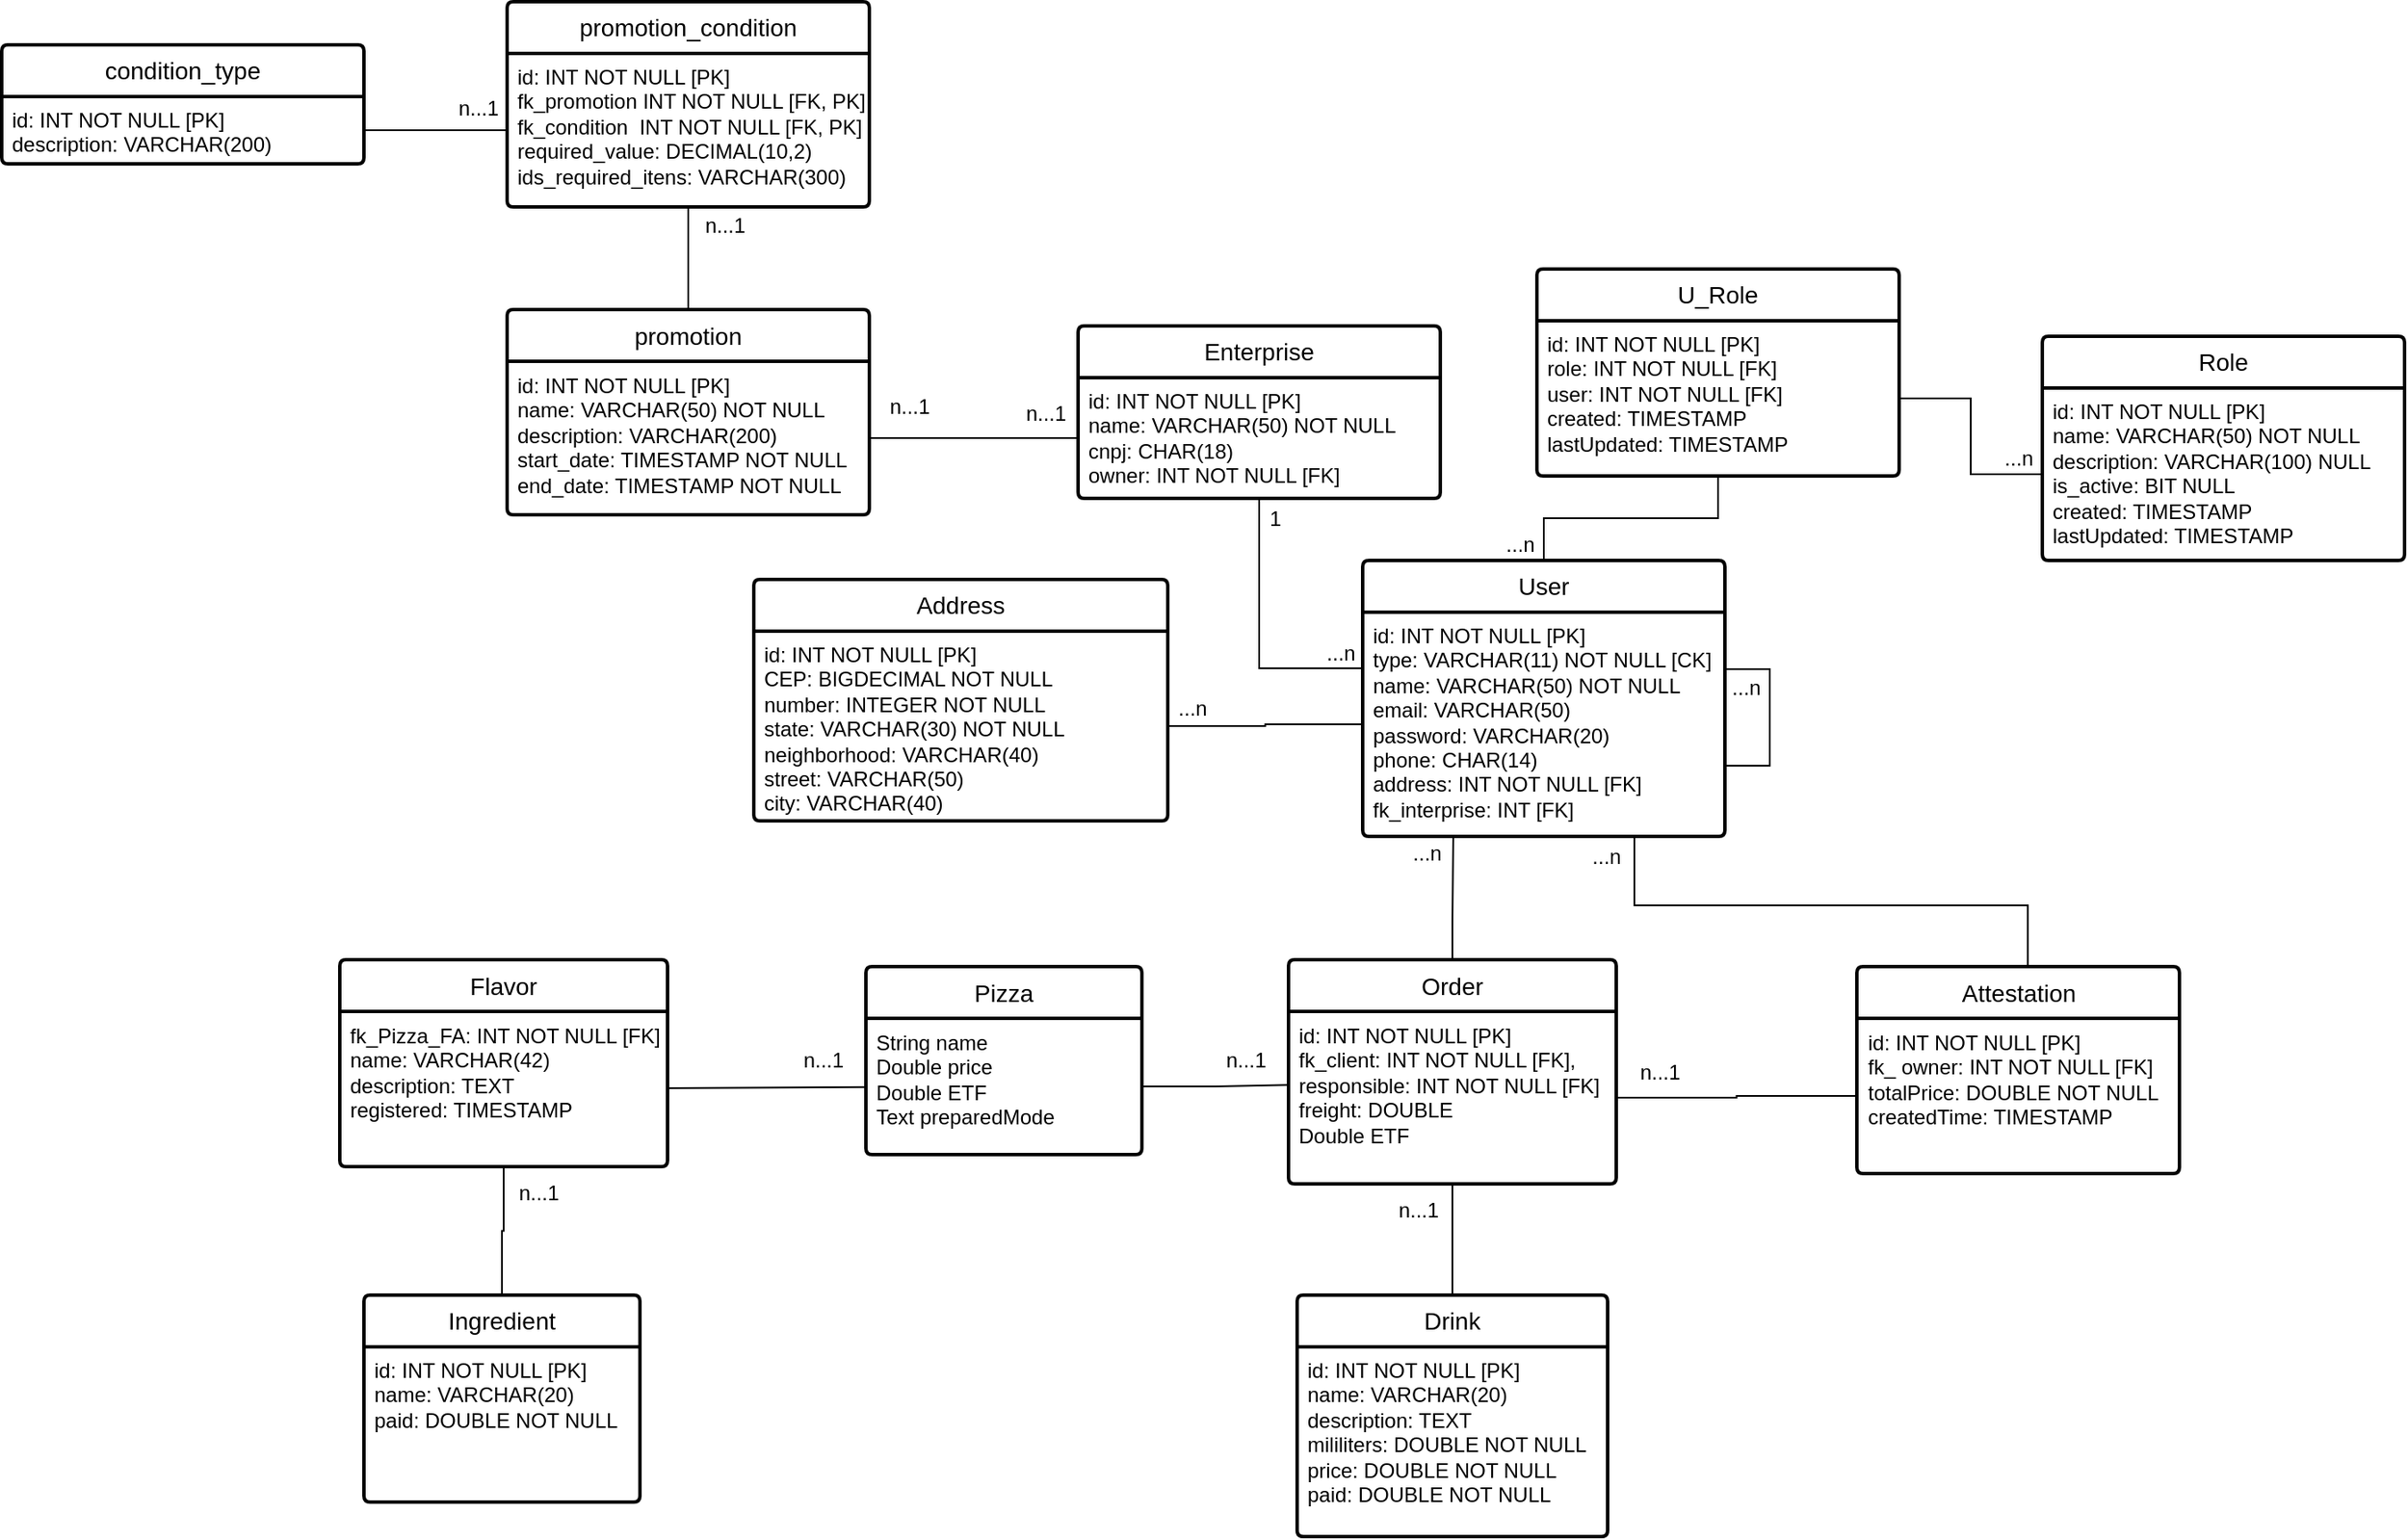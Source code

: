 <mxfile version="24.7.17">
  <diagram name="Sketch_2-DER" id="aQoRqaZT2SheD9bb61_-">
    <mxGraphModel dx="2014" dy="1557" grid="1" gridSize="10" guides="1" tooltips="1" connect="1" arrows="1" fold="1" page="1" pageScale="1" pageWidth="1300" pageHeight="800" math="0" shadow="0">
      <root>
        <mxCell id="IYhFPf9mrqB7L1QwRumR-0" />
        <mxCell id="IYhFPf9mrqB7L1QwRumR-1" parent="IYhFPf9mrqB7L1QwRumR-0" />
        <mxCell id="IYhFPf9mrqB7L1QwRumR-2" value="n...1" style="text;html=1;align=center;verticalAlign=middle;resizable=0;points=[];autosize=1;strokeColor=none;fillColor=none;" parent="IYhFPf9mrqB7L1QwRumR-1" vertex="1">
          <mxGeometry x="543" y="455" width="50" height="30" as="geometry" />
        </mxCell>
        <mxCell id="IYhFPf9mrqB7L1QwRumR-5" style="edgeStyle=orthogonalEdgeStyle;rounded=0;orthogonalLoop=1;jettySize=auto;html=1;entryX=0.5;entryY=1;entryDx=0;entryDy=0;endArrow=none;endFill=0;" parent="IYhFPf9mrqB7L1QwRumR-1" source="IYhFPf9mrqB7L1QwRumR-6" target="IYhFPf9mrqB7L1QwRumR-79" edge="1">
          <mxGeometry relative="1" as="geometry" />
        </mxCell>
        <mxCell id="IYhFPf9mrqB7L1QwRumR-6" value="User" style="swimlane;childLayout=stackLayout;horizontal=1;startSize=30;horizontalStack=0;rounded=1;fontSize=14;fontStyle=0;strokeWidth=2;resizeParent=0;resizeLast=1;shadow=0;dashed=0;align=center;arcSize=4;whiteSpace=wrap;html=1;" parent="IYhFPf9mrqB7L1QwRumR-1" vertex="1">
          <mxGeometry x="636" y="180" width="210" height="160" as="geometry" />
        </mxCell>
        <mxCell id="IYhFPf9mrqB7L1QwRumR-7" value="&lt;div&gt;id: INT NOT NULL [PK]&lt;/div&gt;&lt;div&gt;&lt;span style=&quot;background-color: initial;&quot;&gt;type: VARCHAR(11) NOT NULL [CK]&lt;/span&gt;&lt;/div&gt;&lt;div&gt;&lt;span style=&quot;background-color: initial;&quot;&gt;name:&amp;nbsp;&lt;/span&gt;VARCHAR(50) NOT NULL&amp;nbsp;&lt;/div&gt;&lt;div&gt;email:&amp;nbsp;&lt;span style=&quot;background-color: initial;&quot;&gt;VARCHAR(50)&lt;/span&gt;&lt;/div&gt;&lt;div&gt;password:&amp;nbsp;&lt;span style=&quot;background-color: initial;&quot;&gt;VARCHAR(20)&lt;/span&gt;&lt;/div&gt;&lt;div&gt;phone: CHAR(14)&lt;/div&gt;&lt;div&gt;&lt;span style=&quot;background-color: initial;&quot;&gt;address: INT NOT NULL [FK]&lt;/span&gt;&lt;/div&gt;&lt;div&gt;fk_interprise: INT [FK]&amp;nbsp; &lt;br&gt;&lt;/div&gt;&lt;div&gt;&lt;br&gt;&lt;/div&gt;&lt;div&gt;&lt;span style=&quot;background-color: initial;&quot;&gt;&lt;br&gt;&lt;/span&gt;&lt;/div&gt;&lt;div&gt;&lt;br&gt;&lt;/div&gt;&lt;div&gt;&lt;br&gt;&lt;/div&gt;" style="align=left;strokeColor=none;fillColor=none;spacingLeft=4;fontSize=12;verticalAlign=top;resizable=0;rotatable=0;part=1;html=1;" parent="IYhFPf9mrqB7L1QwRumR-6" vertex="1">
          <mxGeometry y="30" width="210" height="130" as="geometry" />
        </mxCell>
        <mxCell id="IYhFPf9mrqB7L1QwRumR-8" style="edgeStyle=orthogonalEdgeStyle;rounded=0;orthogonalLoop=1;jettySize=auto;html=1;entryX=1;entryY=0.25;entryDx=0;entryDy=0;endArrow=none;endFill=0;endSize=12;exitX=0.999;exitY=0.596;exitDx=0;exitDy=0;exitPerimeter=0;" parent="IYhFPf9mrqB7L1QwRumR-6" source="IYhFPf9mrqB7L1QwRumR-7" target="IYhFPf9mrqB7L1QwRumR-7" edge="1">
          <mxGeometry relative="1" as="geometry">
            <mxPoint x="221" y="120" as="sourcePoint" />
            <Array as="points">
              <mxPoint x="236" y="119" />
              <mxPoint x="236" y="63" />
              <mxPoint x="210" y="63" />
            </Array>
          </mxGeometry>
        </mxCell>
        <mxCell id="IYhFPf9mrqB7L1QwRumR-9" value="Flavor" style="swimlane;childLayout=stackLayout;horizontal=1;startSize=30;horizontalStack=0;rounded=1;fontSize=14;fontStyle=0;strokeWidth=2;resizeParent=0;resizeLast=1;shadow=0;dashed=0;align=center;arcSize=4;whiteSpace=wrap;html=1;" parent="IYhFPf9mrqB7L1QwRumR-1" vertex="1">
          <mxGeometry x="43" y="411.5" width="190" height="120" as="geometry" />
        </mxCell>
        <mxCell id="IYhFPf9mrqB7L1QwRumR-10" value="&lt;div&gt;fk_Pizza_FA: INT NOT NULL [FK]&lt;br&gt;&lt;/div&gt;&lt;div&gt;name: VARCHAR(42)&lt;/div&gt;&lt;div&gt;&lt;span style=&quot;background-color: initial;&quot;&gt;description: TEXT&lt;/span&gt;&amp;nbsp;&lt;/div&gt;&lt;div&gt;registered: TIMESTAMP&amp;nbsp;&lt;/div&gt;" style="align=left;strokeColor=none;fillColor=none;spacingLeft=4;fontSize=12;verticalAlign=top;resizable=0;rotatable=0;part=1;html=1;" parent="IYhFPf9mrqB7L1QwRumR-9" vertex="1">
          <mxGeometry y="30" width="190" height="90" as="geometry" />
        </mxCell>
        <mxCell id="IYhFPf9mrqB7L1QwRumR-11" value="Pizza" style="swimlane;childLayout=stackLayout;horizontal=1;startSize=30;horizontalStack=0;rounded=1;fontSize=14;fontStyle=0;strokeWidth=2;resizeParent=0;resizeLast=1;shadow=0;dashed=0;align=center;arcSize=4;whiteSpace=wrap;html=1;" parent="IYhFPf9mrqB7L1QwRumR-1" vertex="1">
          <mxGeometry x="348" y="415.5" width="160" height="109" as="geometry" />
        </mxCell>
        <mxCell id="IYhFPf9mrqB7L1QwRumR-12" value="&lt;div&gt;String name&lt;/div&gt;&lt;div&gt;Double price&lt;span style=&quot;background-color: initial;&quot;&gt;&amp;nbsp;&lt;/span&gt;&lt;/div&gt;&lt;div&gt;Double&amp;nbsp;ETF&lt;/div&gt;&lt;div&gt;Text preparedMode&lt;/div&gt;" style="align=left;strokeColor=none;fillColor=none;spacingLeft=4;fontSize=12;verticalAlign=top;resizable=0;rotatable=0;part=1;html=1;" parent="IYhFPf9mrqB7L1QwRumR-11" vertex="1">
          <mxGeometry y="30" width="160" height="79" as="geometry" />
        </mxCell>
        <mxCell id="IYhFPf9mrqB7L1QwRumR-13" style="edgeStyle=orthogonalEdgeStyle;rounded=0;orthogonalLoop=1;jettySize=auto;html=1;endArrow=none;endFill=0;entryX=0.25;entryY=1;entryDx=0;entryDy=0;" parent="IYhFPf9mrqB7L1QwRumR-1" source="IYhFPf9mrqB7L1QwRumR-14" target="IYhFPf9mrqB7L1QwRumR-7" edge="1">
          <mxGeometry relative="1" as="geometry">
            <Array as="points">
              <mxPoint x="688" y="391" />
              <mxPoint x="689" y="391" />
            </Array>
            <mxPoint x="697" y="361" as="targetPoint" />
          </mxGeometry>
        </mxCell>
        <mxCell id="IYhFPf9mrqB7L1QwRumR-14" value="Ord&lt;span style=&quot;background-color: initial;&quot;&gt;er&lt;/span&gt;" style="swimlane;childLayout=stackLayout;horizontal=1;startSize=30;horizontalStack=0;rounded=1;fontSize=14;fontStyle=0;strokeWidth=2;resizeParent=0;resizeLast=1;shadow=0;dashed=0;align=center;arcSize=4;whiteSpace=wrap;html=1;" parent="IYhFPf9mrqB7L1QwRumR-1" vertex="1">
          <mxGeometry x="593" y="411.5" width="190" height="130" as="geometry" />
        </mxCell>
        <mxCell id="IYhFPf9mrqB7L1QwRumR-15" value="&lt;div&gt;id: INT NOT NULL [PK]&lt;/div&gt;fk_client: INT NOT NULL [FK],&lt;br&gt;&lt;div&gt;&lt;span style=&quot;background-color: initial;&quot;&gt;responsible:&amp;nbsp;&lt;/span&gt;INT NOT NULL [FK]&lt;/div&gt;&lt;div&gt;&lt;span style=&quot;background-color: initial;&quot;&gt;freight:&amp;nbsp;&lt;/span&gt;DOUBLE &lt;br&gt;&lt;/div&gt;&lt;div&gt;Double ETF&lt;br&gt;&lt;/div&gt;" style="align=left;strokeColor=none;fillColor=none;spacingLeft=4;fontSize=12;verticalAlign=top;resizable=0;rotatable=0;part=1;html=1;" parent="IYhFPf9mrqB7L1QwRumR-14" vertex="1">
          <mxGeometry y="30" width="190" height="100" as="geometry" />
        </mxCell>
        <mxCell id="IYhFPf9mrqB7L1QwRumR-16" value="Address" style="swimlane;childLayout=stackLayout;horizontal=1;startSize=30;horizontalStack=0;rounded=1;fontSize=14;fontStyle=0;strokeWidth=2;resizeParent=0;resizeLast=1;shadow=0;dashed=0;align=center;arcSize=4;whiteSpace=wrap;html=1;" parent="IYhFPf9mrqB7L1QwRumR-1" vertex="1">
          <mxGeometry x="283" y="191" width="240" height="140" as="geometry" />
        </mxCell>
        <mxCell id="IYhFPf9mrqB7L1QwRumR-17" value="&lt;div&gt;id: INT NOT NULL [PK]&lt;/div&gt;CEP: BIGDECIMAL NOT NULL&lt;div&gt;number: INTEGER NOT NULL&lt;/div&gt;&lt;div&gt;state: VARCHAR(30) NOT NULL&lt;br&gt;&lt;/div&gt;&lt;div&gt;neighborhood: VARCHAR(40)&lt;/div&gt;&lt;div&gt;street: VARCHAR(50)&lt;/div&gt;&lt;div&gt;&lt;span style=&quot;background-color: initial;&quot;&gt;city:&amp;nbsp;&lt;/span&gt;VARCHAR(40)&amp;nbsp;&lt;/div&gt;" style="align=left;strokeColor=none;fillColor=none;spacingLeft=4;fontSize=12;verticalAlign=top;resizable=0;rotatable=0;part=1;html=1;" parent="IYhFPf9mrqB7L1QwRumR-16" vertex="1">
          <mxGeometry y="30" width="240" height="110" as="geometry" />
        </mxCell>
        <mxCell id="IYhFPf9mrqB7L1QwRumR-18" style="edgeStyle=orthogonalEdgeStyle;rounded=0;orthogonalLoop=1;jettySize=auto;html=1;exitX=0.53;exitY=0.006;exitDx=0;exitDy=0;endArrow=none;endFill=0;endSize=12;entryX=0.75;entryY=1;entryDx=0;entryDy=0;exitPerimeter=0;" parent="IYhFPf9mrqB7L1QwRumR-1" source="IYhFPf9mrqB7L1QwRumR-19" target="IYhFPf9mrqB7L1QwRumR-7" edge="1">
          <mxGeometry relative="1" as="geometry">
            <Array as="points">
              <mxPoint x="1022" y="380" />
              <mxPoint x="793" y="380" />
            </Array>
          </mxGeometry>
        </mxCell>
        <mxCell id="IYhFPf9mrqB7L1QwRumR-19" value="Attestation" style="swimlane;childLayout=stackLayout;horizontal=1;startSize=30;horizontalStack=0;rounded=1;fontSize=14;fontStyle=0;strokeWidth=2;resizeParent=0;resizeLast=1;shadow=0;dashed=0;align=center;arcSize=4;whiteSpace=wrap;html=1;" parent="IYhFPf9mrqB7L1QwRumR-1" vertex="1">
          <mxGeometry x="922.5" y="415.5" width="187" height="120" as="geometry" />
        </mxCell>
        <mxCell id="IYhFPf9mrqB7L1QwRumR-20" value="&lt;div&gt;id: INT NOT NULL [PK]&lt;/div&gt;&lt;div&gt;&lt;div&gt;&lt;span style=&quot;background-color: initial;&quot;&gt;fk_ owner: INT NOT NULL [FK]&lt;/span&gt;&lt;/div&gt;&lt;/div&gt;&lt;div&gt;&lt;span style=&quot;background-color: initial;&quot;&gt;totalPrice:&amp;nbsp;&lt;/span&gt;DOUBLE NOT NULL&lt;br&gt;&lt;/div&gt;&lt;div&gt;createdTime: TIMESTAMP&lt;/div&gt;&lt;div&gt;&lt;br&gt;&lt;/div&gt;" style="align=left;strokeColor=none;fillColor=none;spacingLeft=4;fontSize=12;verticalAlign=top;resizable=0;rotatable=0;part=1;html=1;" parent="IYhFPf9mrqB7L1QwRumR-19" vertex="1">
          <mxGeometry y="30" width="187" height="90" as="geometry" />
        </mxCell>
        <mxCell id="IYhFPf9mrqB7L1QwRumR-21" style="edgeStyle=orthogonalEdgeStyle;rounded=0;orthogonalLoop=1;jettySize=auto;html=1;endArrow=none;endFill=0;endSize=12;" parent="IYhFPf9mrqB7L1QwRumR-1" source="IYhFPf9mrqB7L1QwRumR-7" target="IYhFPf9mrqB7L1QwRumR-17" edge="1">
          <mxGeometry relative="1" as="geometry" />
        </mxCell>
        <mxCell id="1SV123-VRJGzfU0vfcqb-8" style="edgeStyle=orthogonalEdgeStyle;rounded=0;orthogonalLoop=1;jettySize=auto;html=1;fontSize=12;startSize=8;endSize=8;endArrow=none;endFill=0;" parent="IYhFPf9mrqB7L1QwRumR-1" source="IYhFPf9mrqB7L1QwRumR-23" target="IYhFPf9mrqB7L1QwRumR-15" edge="1">
          <mxGeometry relative="1" as="geometry" />
        </mxCell>
        <mxCell id="IYhFPf9mrqB7L1QwRumR-23" value="Drink" style="swimlane;childLayout=stackLayout;horizontal=1;startSize=30;horizontalStack=0;rounded=1;fontSize=14;fontStyle=0;strokeWidth=2;resizeParent=0;resizeLast=1;shadow=0;dashed=0;align=center;arcSize=4;whiteSpace=wrap;html=1;" parent="IYhFPf9mrqB7L1QwRumR-1" vertex="1">
          <mxGeometry x="598" y="606" width="180" height="140" as="geometry" />
        </mxCell>
        <mxCell id="IYhFPf9mrqB7L1QwRumR-24" value="&lt;div&gt;id: INT NOT NULL [PK]&lt;/div&gt;name: VARCHAR(20)&amp;nbsp;&lt;div&gt;description: TEXT&lt;br&gt;&lt;div&gt;mililiters: DOUBLE NOT NULL&lt;br&gt;&lt;div&gt;price: DOUBLE NOT NULL&lt;br&gt;paid: DOUBLE NOT NULL&lt;/div&gt;&lt;/div&gt;&lt;/div&gt;" style="align=left;strokeColor=none;fillColor=none;spacingLeft=4;fontSize=12;verticalAlign=top;resizable=0;rotatable=0;part=1;html=1;" parent="IYhFPf9mrqB7L1QwRumR-23" vertex="1">
          <mxGeometry y="30" width="180" height="110" as="geometry" />
        </mxCell>
        <mxCell id="1SV123-VRJGzfU0vfcqb-6" style="edgeStyle=orthogonalEdgeStyle;rounded=0;orthogonalLoop=1;jettySize=auto;html=1;entryX=0.5;entryY=1;entryDx=0;entryDy=0;fontSize=12;startSize=8;endSize=8;endArrow=none;endFill=0;" parent="IYhFPf9mrqB7L1QwRumR-1" source="IYhFPf9mrqB7L1QwRumR-27" target="IYhFPf9mrqB7L1QwRumR-10" edge="1">
          <mxGeometry relative="1" as="geometry" />
        </mxCell>
        <mxCell id="IYhFPf9mrqB7L1QwRumR-27" value="Ingredient" style="swimlane;childLayout=stackLayout;horizontal=1;startSize=30;horizontalStack=0;rounded=1;fontSize=14;fontStyle=0;strokeWidth=2;resizeParent=0;resizeLast=1;shadow=0;dashed=0;align=center;arcSize=4;whiteSpace=wrap;html=1;" parent="IYhFPf9mrqB7L1QwRumR-1" vertex="1">
          <mxGeometry x="57" y="606" width="160" height="120" as="geometry" />
        </mxCell>
        <mxCell id="IYhFPf9mrqB7L1QwRumR-28" value="&lt;div&gt;id: INT NOT NULL [PK]&lt;/div&gt;&lt;div&gt;name: VARCHAR(20)&lt;/div&gt;&lt;div&gt;paid: DOUBLE NOT NULL&amp;nbsp;&lt;br&gt;&lt;/div&gt;" style="align=left;strokeColor=none;fillColor=none;spacingLeft=4;fontSize=12;verticalAlign=top;resizable=0;rotatable=0;part=1;html=1;" parent="IYhFPf9mrqB7L1QwRumR-27" vertex="1">
          <mxGeometry y="30" width="160" height="90" as="geometry" />
        </mxCell>
        <mxCell id="IYhFPf9mrqB7L1QwRumR-55" style="edgeStyle=orthogonalEdgeStyle;rounded=0;orthogonalLoop=1;jettySize=auto;html=1;endArrow=none;endFill=0;entryX=0.002;entryY=0.426;entryDx=0;entryDy=0;entryPerimeter=0;" parent="IYhFPf9mrqB7L1QwRumR-1" source="IYhFPf9mrqB7L1QwRumR-12" target="IYhFPf9mrqB7L1QwRumR-15" edge="1">
          <mxGeometry relative="1" as="geometry">
            <mxPoint x="313" y="491.471" as="targetPoint" />
          </mxGeometry>
        </mxCell>
        <mxCell id="IYhFPf9mrqB7L1QwRumR-61" value="...&lt;span style=&quot;background-color: initial;&quot;&gt;n&lt;/span&gt;" style="text;html=1;align=center;verticalAlign=middle;resizable=0;points=[];autosize=1;strokeColor=none;fillColor=none;" parent="IYhFPf9mrqB7L1QwRumR-1" vertex="1">
          <mxGeometry x="517" y="251" width="40" height="30" as="geometry" />
        </mxCell>
        <mxCell id="IYhFPf9mrqB7L1QwRumR-62" value="...&lt;span style=&quot;background-color: initial;&quot;&gt;n&lt;/span&gt;" style="text;html=1;align=center;verticalAlign=middle;resizable=0;points=[];autosize=1;strokeColor=none;fillColor=none;" parent="IYhFPf9mrqB7L1QwRumR-1" vertex="1">
          <mxGeometry x="838" y="239" width="40" height="30" as="geometry" />
        </mxCell>
        <mxCell id="IYhFPf9mrqB7L1QwRumR-63" value="...&lt;span style=&quot;background-color: initial;&quot;&gt;n&lt;/span&gt;" style="text;html=1;align=center;verticalAlign=middle;resizable=0;points=[];autosize=1;strokeColor=none;fillColor=none;" parent="IYhFPf9mrqB7L1QwRumR-1" vertex="1">
          <mxGeometry x="653" y="335" width="40" height="30" as="geometry" />
        </mxCell>
        <mxCell id="IYhFPf9mrqB7L1QwRumR-64" value="...&lt;span style=&quot;background-color: initial;&quot;&gt;n&lt;/span&gt;" style="text;html=1;align=center;verticalAlign=middle;resizable=0;points=[];autosize=1;strokeColor=none;fillColor=none;" parent="IYhFPf9mrqB7L1QwRumR-1" vertex="1">
          <mxGeometry x="757" y="337" width="40" height="30" as="geometry" />
        </mxCell>
        <mxCell id="IYhFPf9mrqB7L1QwRumR-69" value="n...1" style="text;html=1;align=center;verticalAlign=middle;resizable=0;points=[];autosize=1;strokeColor=none;fillColor=none;" parent="IYhFPf9mrqB7L1QwRumR-1" vertex="1">
          <mxGeometry x="783" y="461.5" width="50" height="30" as="geometry" />
        </mxCell>
        <mxCell id="IYhFPf9mrqB7L1QwRumR-71" value="Enterprise" style="swimlane;childLayout=stackLayout;horizontal=1;startSize=30;horizontalStack=0;rounded=1;fontSize=14;fontStyle=0;strokeWidth=2;resizeParent=0;resizeLast=1;shadow=0;dashed=0;align=center;arcSize=4;whiteSpace=wrap;html=1;" parent="IYhFPf9mrqB7L1QwRumR-1" vertex="1">
          <mxGeometry x="471" y="44" width="210" height="100" as="geometry" />
        </mxCell>
        <mxCell id="IYhFPf9mrqB7L1QwRumR-72" value="&lt;div&gt;id: INT NOT NULL [PK]&lt;/div&gt;&lt;div&gt;&lt;span style=&quot;background-color: initial;&quot;&gt;name:&amp;nbsp;&lt;/span&gt;VARCHAR(50) NOT NULL&amp;nbsp;&lt;/div&gt;&lt;div&gt;cnpj: &lt;span style=&quot;background-color: initial;&quot;&gt;CHAR(18)&lt;/span&gt;&lt;/div&gt;&lt;div&gt;&lt;span style=&quot;background-color: initial;&quot;&gt;owner: INT NOT NULL [FK]&lt;br&gt;&lt;/span&gt;&lt;/div&gt;" style="align=left;strokeColor=none;fillColor=none;spacingLeft=4;fontSize=12;verticalAlign=top;resizable=0;rotatable=0;part=1;html=1;" parent="IYhFPf9mrqB7L1QwRumR-71" vertex="1">
          <mxGeometry y="30" width="210" height="70" as="geometry" />
        </mxCell>
        <mxCell id="IYhFPf9mrqB7L1QwRumR-73" style="edgeStyle=orthogonalEdgeStyle;rounded=0;orthogonalLoop=1;jettySize=auto;html=1;entryX=0;entryY=0.25;entryDx=0;entryDy=0;endArrow=none;endFill=0;" parent="IYhFPf9mrqB7L1QwRumR-1" source="IYhFPf9mrqB7L1QwRumR-72" target="IYhFPf9mrqB7L1QwRumR-7" edge="1">
          <mxGeometry relative="1" as="geometry" />
        </mxCell>
        <mxCell id="IYhFPf9mrqB7L1QwRumR-74" value="...&lt;span style=&quot;background-color: initial;&quot;&gt;n&lt;/span&gt;" style="text;html=1;align=center;verticalAlign=middle;resizable=0;points=[];autosize=1;strokeColor=none;fillColor=none;" parent="IYhFPf9mrqB7L1QwRumR-1" vertex="1">
          <mxGeometry x="603" y="219" width="40" height="30" as="geometry" />
        </mxCell>
        <mxCell id="IYhFPf9mrqB7L1QwRumR-75" value="1" style="text;html=1;align=center;verticalAlign=middle;resizable=0;points=[];autosize=1;strokeColor=none;fillColor=none;" parent="IYhFPf9mrqB7L1QwRumR-1" vertex="1">
          <mxGeometry x="570" y="141" width="30" height="30" as="geometry" />
        </mxCell>
        <mxCell id="IYhFPf9mrqB7L1QwRumR-76" value="Role" style="swimlane;childLayout=stackLayout;horizontal=1;startSize=30;horizontalStack=0;rounded=1;fontSize=14;fontStyle=0;strokeWidth=2;resizeParent=0;resizeLast=1;shadow=0;dashed=0;align=center;arcSize=4;whiteSpace=wrap;html=1;" parent="IYhFPf9mrqB7L1QwRumR-1" vertex="1">
          <mxGeometry x="1030" y="50" width="210" height="130" as="geometry" />
        </mxCell>
        <mxCell id="IYhFPf9mrqB7L1QwRumR-77" value="&lt;div&gt;id: INT NOT NULL [PK]&lt;/div&gt;&lt;div&gt;&lt;span style=&quot;background-color: initial;&quot;&gt;name:&amp;nbsp;&lt;/span&gt;VARCHAR(50) NOT NULL&amp;nbsp;&lt;/div&gt;&lt;div&gt;description: VARCHAR(100) NULL&lt;/div&gt;&lt;div&gt;&lt;div&gt;is_active: BIT NULL&amp;nbsp;&lt;/div&gt;&lt;div&gt;created: TIMESTAMP&lt;/div&gt;&lt;div&gt;lastUpdated: TIMESTAMP&lt;/div&gt;&lt;/div&gt;" style="align=left;strokeColor=none;fillColor=none;spacingLeft=4;fontSize=12;verticalAlign=top;resizable=0;rotatable=0;part=1;html=1;" parent="IYhFPf9mrqB7L1QwRumR-76" vertex="1">
          <mxGeometry y="30" width="210" height="100" as="geometry" />
        </mxCell>
        <mxCell id="IYhFPf9mrqB7L1QwRumR-78" value="U_Role" style="swimlane;childLayout=stackLayout;horizontal=1;startSize=30;horizontalStack=0;rounded=1;fontSize=14;fontStyle=0;strokeWidth=2;resizeParent=0;resizeLast=1;shadow=0;dashed=0;align=center;arcSize=4;whiteSpace=wrap;html=1;" parent="IYhFPf9mrqB7L1QwRumR-1" vertex="1">
          <mxGeometry x="737" y="11" width="210" height="120" as="geometry" />
        </mxCell>
        <mxCell id="IYhFPf9mrqB7L1QwRumR-79" value="&lt;div&gt;id: INT NOT NULL [PK]&lt;/div&gt;&lt;div&gt;&lt;span style=&quot;background-color: initial;&quot;&gt;role:&amp;nbsp;&lt;/span&gt;INT NOT NULL [FK]&amp;nbsp;&lt;/div&gt;&lt;div&gt;user: INT NOT NULL [FK]&lt;/div&gt;&lt;div&gt;&lt;div&gt;&lt;span style=&quot;background-color: initial;&quot;&gt;created: TIMESTAMP&lt;/span&gt;&lt;/div&gt;&lt;div&gt;&lt;span style=&quot;background-color: initial;&quot;&gt;lastUpdated: TIMESTAMP&lt;/span&gt;&lt;br&gt;&lt;/div&gt;&lt;/div&gt;" style="align=left;strokeColor=none;fillColor=none;spacingLeft=4;fontSize=12;verticalAlign=top;resizable=0;rotatable=0;part=1;html=1;" parent="IYhFPf9mrqB7L1QwRumR-78" vertex="1">
          <mxGeometry y="30" width="210" height="90" as="geometry" />
        </mxCell>
        <mxCell id="IYhFPf9mrqB7L1QwRumR-80" value="...&lt;span style=&quot;background-color: initial;&quot;&gt;n&lt;/span&gt;" style="text;html=1;align=center;verticalAlign=middle;resizable=0;points=[];autosize=1;strokeColor=none;fillColor=none;" parent="IYhFPf9mrqB7L1QwRumR-1" vertex="1">
          <mxGeometry x="707" y="156" width="40" height="30" as="geometry" />
        </mxCell>
        <mxCell id="IYhFPf9mrqB7L1QwRumR-81" style="edgeStyle=orthogonalEdgeStyle;rounded=0;orthogonalLoop=1;jettySize=auto;html=1;endArrow=none;endFill=0;" parent="IYhFPf9mrqB7L1QwRumR-1" source="IYhFPf9mrqB7L1QwRumR-79" target="IYhFPf9mrqB7L1QwRumR-77" edge="1">
          <mxGeometry relative="1" as="geometry" />
        </mxCell>
        <mxCell id="IYhFPf9mrqB7L1QwRumR-82" value="...&lt;span style=&quot;background-color: initial;&quot;&gt;n&lt;/span&gt;" style="text;html=1;align=center;verticalAlign=middle;resizable=0;points=[];autosize=1;strokeColor=none;fillColor=none;" parent="IYhFPf9mrqB7L1QwRumR-1" vertex="1">
          <mxGeometry x="996" y="106" width="40" height="30" as="geometry" />
        </mxCell>
        <mxCell id="1SV123-VRJGzfU0vfcqb-4" style="edgeStyle=none;curved=1;rounded=0;orthogonalLoop=1;jettySize=auto;html=1;fontSize=12;startSize=8;endSize=8;endArrow=none;endFill=0;" parent="IYhFPf9mrqB7L1QwRumR-1" source="IYhFPf9mrqB7L1QwRumR-10" target="IYhFPf9mrqB7L1QwRumR-12" edge="1">
          <mxGeometry relative="1" as="geometry" />
        </mxCell>
        <mxCell id="1SV123-VRJGzfU0vfcqb-5" value="n...1" style="text;html=1;align=center;verticalAlign=middle;resizable=0;points=[];autosize=1;strokeColor=none;fillColor=none;" parent="IYhFPf9mrqB7L1QwRumR-1" vertex="1">
          <mxGeometry x="298" y="455" width="50" height="30" as="geometry" />
        </mxCell>
        <mxCell id="1SV123-VRJGzfU0vfcqb-7" value="n...1" style="text;html=1;align=center;verticalAlign=middle;resizable=0;points=[];autosize=1;strokeColor=none;fillColor=none;" parent="IYhFPf9mrqB7L1QwRumR-1" vertex="1">
          <mxGeometry x="133" y="531.5" width="50" height="30" as="geometry" />
        </mxCell>
        <mxCell id="1SV123-VRJGzfU0vfcqb-9" value="n...1" style="text;html=1;align=center;verticalAlign=middle;resizable=0;points=[];autosize=1;strokeColor=none;fillColor=none;" parent="IYhFPf9mrqB7L1QwRumR-1" vertex="1">
          <mxGeometry x="643" y="541.5" width="50" height="30" as="geometry" />
        </mxCell>
        <mxCell id="1SV123-VRJGzfU0vfcqb-10" style="edgeStyle=orthogonalEdgeStyle;rounded=0;orthogonalLoop=1;jettySize=auto;html=1;entryX=1;entryY=0.5;entryDx=0;entryDy=0;fontSize=12;startSize=8;endSize=8;endArrow=none;endFill=0;" parent="IYhFPf9mrqB7L1QwRumR-1" source="IYhFPf9mrqB7L1QwRumR-20" target="IYhFPf9mrqB7L1QwRumR-15" edge="1">
          <mxGeometry relative="1" as="geometry" />
        </mxCell>
        <mxCell id="b6n5kPwh8r5M_k73Ronb-7" value="" style="edgeStyle=orthogonalEdgeStyle;rounded=0;orthogonalLoop=1;jettySize=auto;html=1;endArrow=none;endFill=0;" edge="1" parent="IYhFPf9mrqB7L1QwRumR-1" source="b6n5kPwh8r5M_k73Ronb-0" target="b6n5kPwh8r5M_k73Ronb-3">
          <mxGeometry relative="1" as="geometry" />
        </mxCell>
        <mxCell id="b6n5kPwh8r5M_k73Ronb-0" value="promotion" style="swimlane;childLayout=stackLayout;horizontal=1;startSize=30;horizontalStack=0;rounded=1;fontSize=14;fontStyle=0;strokeWidth=2;resizeParent=0;resizeLast=1;shadow=0;dashed=0;align=center;arcSize=4;whiteSpace=wrap;html=1;" vertex="1" parent="IYhFPf9mrqB7L1QwRumR-1">
          <mxGeometry x="140" y="34.5" width="210" height="119" as="geometry" />
        </mxCell>
        <mxCell id="b6n5kPwh8r5M_k73Ronb-1" value="&lt;div&gt;id: INT NOT NULL [PK]&lt;/div&gt;&lt;div&gt;&lt;span style=&quot;background-color: initial;&quot;&gt;name:&amp;nbsp;&lt;/span&gt;VARCHAR(50) NOT NULL&amp;nbsp;&lt;/div&gt;&lt;div&gt;description: VARCHAR&lt;span style=&quot;background-color: initial;&quot;&gt;(200)&lt;/span&gt;&lt;/div&gt;&lt;div&gt;&lt;span style=&quot;background-color: initial;&quot;&gt;start_date: TIMESTAMP NOT NULL&lt;br&gt;&lt;/span&gt;&lt;/div&gt;&lt;div&gt;&lt;span style=&quot;background-color: initial;&quot;&gt;end_date: TIMESTAMP NOT NULL&lt;br&gt;&lt;/span&gt;&lt;/div&gt;" style="align=left;strokeColor=none;fillColor=none;spacingLeft=4;fontSize=12;verticalAlign=top;resizable=0;rotatable=0;part=1;html=1;" vertex="1" parent="b6n5kPwh8r5M_k73Ronb-0">
          <mxGeometry y="30" width="210" height="89" as="geometry" />
        </mxCell>
        <mxCell id="b6n5kPwh8r5M_k73Ronb-2" value="promotion_condition" style="swimlane;childLayout=stackLayout;horizontal=1;startSize=30;horizontalStack=0;rounded=1;fontSize=14;fontStyle=0;strokeWidth=2;resizeParent=0;resizeLast=1;shadow=0;dashed=0;align=center;arcSize=4;whiteSpace=wrap;html=1;" vertex="1" parent="IYhFPf9mrqB7L1QwRumR-1">
          <mxGeometry x="140" y="-144" width="210" height="119" as="geometry" />
        </mxCell>
        <mxCell id="b6n5kPwh8r5M_k73Ronb-3" value="&lt;div&gt;id: INT NOT NULL [PK]&lt;/div&gt;&lt;div&gt;&lt;span style=&quot;background-color: initial;&quot;&gt;fk_promotion INT NOT NULL&lt;/span&gt; [FK, PK] &lt;br&gt;&lt;/div&gt;&lt;div&gt;&lt;span style=&quot;background-color: initial;&quot;&gt;fk_condition&amp;nbsp; INT NOT NULL&lt;/span&gt; [FK, PK]&lt;/div&gt;&lt;div&gt;required_value&lt;span style=&quot;background-color: initial;&quot;&gt;: DECIMAL(10,2)&lt;br&gt;&lt;/span&gt;&lt;/div&gt;&lt;div&gt;&lt;span style=&quot;background-color: initial;&quot;&gt;ids_required_itens: VARCHAR(300)&lt;br&gt;&lt;/span&gt;&lt;/div&gt;" style="align=left;strokeColor=none;fillColor=none;spacingLeft=4;fontSize=12;verticalAlign=top;resizable=0;rotatable=0;part=1;html=1;" vertex="1" parent="b6n5kPwh8r5M_k73Ronb-2">
          <mxGeometry y="30" width="210" height="89" as="geometry" />
        </mxCell>
        <mxCell id="b6n5kPwh8r5M_k73Ronb-4" value="condition_type" style="swimlane;childLayout=stackLayout;horizontal=1;startSize=30;horizontalStack=0;rounded=1;fontSize=14;fontStyle=0;strokeWidth=2;resizeParent=0;resizeLast=1;shadow=0;dashed=0;align=center;arcSize=4;whiteSpace=wrap;html=1;" vertex="1" parent="IYhFPf9mrqB7L1QwRumR-1">
          <mxGeometry x="-153" y="-119" width="210" height="69" as="geometry" />
        </mxCell>
        <mxCell id="b6n5kPwh8r5M_k73Ronb-5" value="&lt;div&gt;id: INT NOT NULL [PK] &lt;br&gt;&lt;/div&gt;&lt;div&gt;description: VARCHAR&lt;span style=&quot;background-color: initial;&quot;&gt;(200)&lt;/span&gt;&lt;/div&gt;" style="align=left;strokeColor=none;fillColor=none;spacingLeft=4;fontSize=12;verticalAlign=top;resizable=0;rotatable=0;part=1;html=1;" vertex="1" parent="b6n5kPwh8r5M_k73Ronb-4">
          <mxGeometry y="30" width="210" height="39" as="geometry" />
        </mxCell>
        <mxCell id="b6n5kPwh8r5M_k73Ronb-8" value="n...1" style="text;html=1;align=center;verticalAlign=middle;resizable=0;points=[];autosize=1;strokeColor=none;fillColor=none;" vertex="1" parent="IYhFPf9mrqB7L1QwRumR-1">
          <mxGeometry x="241" y="-29" width="50" height="30" as="geometry" />
        </mxCell>
        <mxCell id="b6n5kPwh8r5M_k73Ronb-9" value="n...1" style="text;html=1;align=center;verticalAlign=middle;resizable=0;points=[];autosize=1;strokeColor=none;fillColor=none;" vertex="1" parent="IYhFPf9mrqB7L1QwRumR-1">
          <mxGeometry x="98" y="-97.5" width="50" height="30" as="geometry" />
        </mxCell>
        <mxCell id="b6n5kPwh8r5M_k73Ronb-12" style="edgeStyle=orthogonalEdgeStyle;rounded=0;orthogonalLoop=1;jettySize=auto;html=1;entryX=1;entryY=0.5;entryDx=0;entryDy=0;endArrow=none;endFill=0;" edge="1" parent="IYhFPf9mrqB7L1QwRumR-1" source="b6n5kPwh8r5M_k73Ronb-3" target="b6n5kPwh8r5M_k73Ronb-5">
          <mxGeometry relative="1" as="geometry" />
        </mxCell>
        <mxCell id="b6n5kPwh8r5M_k73Ronb-14" style="edgeStyle=orthogonalEdgeStyle;rounded=0;orthogonalLoop=1;jettySize=auto;html=1;endArrow=none;endFill=0;" edge="1" parent="IYhFPf9mrqB7L1QwRumR-1" source="b6n5kPwh8r5M_k73Ronb-1" target="IYhFPf9mrqB7L1QwRumR-72">
          <mxGeometry relative="1" as="geometry" />
        </mxCell>
        <mxCell id="b6n5kPwh8r5M_k73Ronb-16" value="n...1" style="text;html=1;align=center;verticalAlign=middle;resizable=0;points=[];autosize=1;strokeColor=none;fillColor=none;" vertex="1" parent="IYhFPf9mrqB7L1QwRumR-1">
          <mxGeometry x="348" y="76" width="50" height="30" as="geometry" />
        </mxCell>
        <mxCell id="b6n5kPwh8r5M_k73Ronb-17" value="n...1" style="text;html=1;align=center;verticalAlign=middle;resizable=0;points=[];autosize=1;strokeColor=none;fillColor=none;" vertex="1" parent="IYhFPf9mrqB7L1QwRumR-1">
          <mxGeometry x="427" y="80" width="50" height="30" as="geometry" />
        </mxCell>
      </root>
    </mxGraphModel>
  </diagram>
</mxfile>
